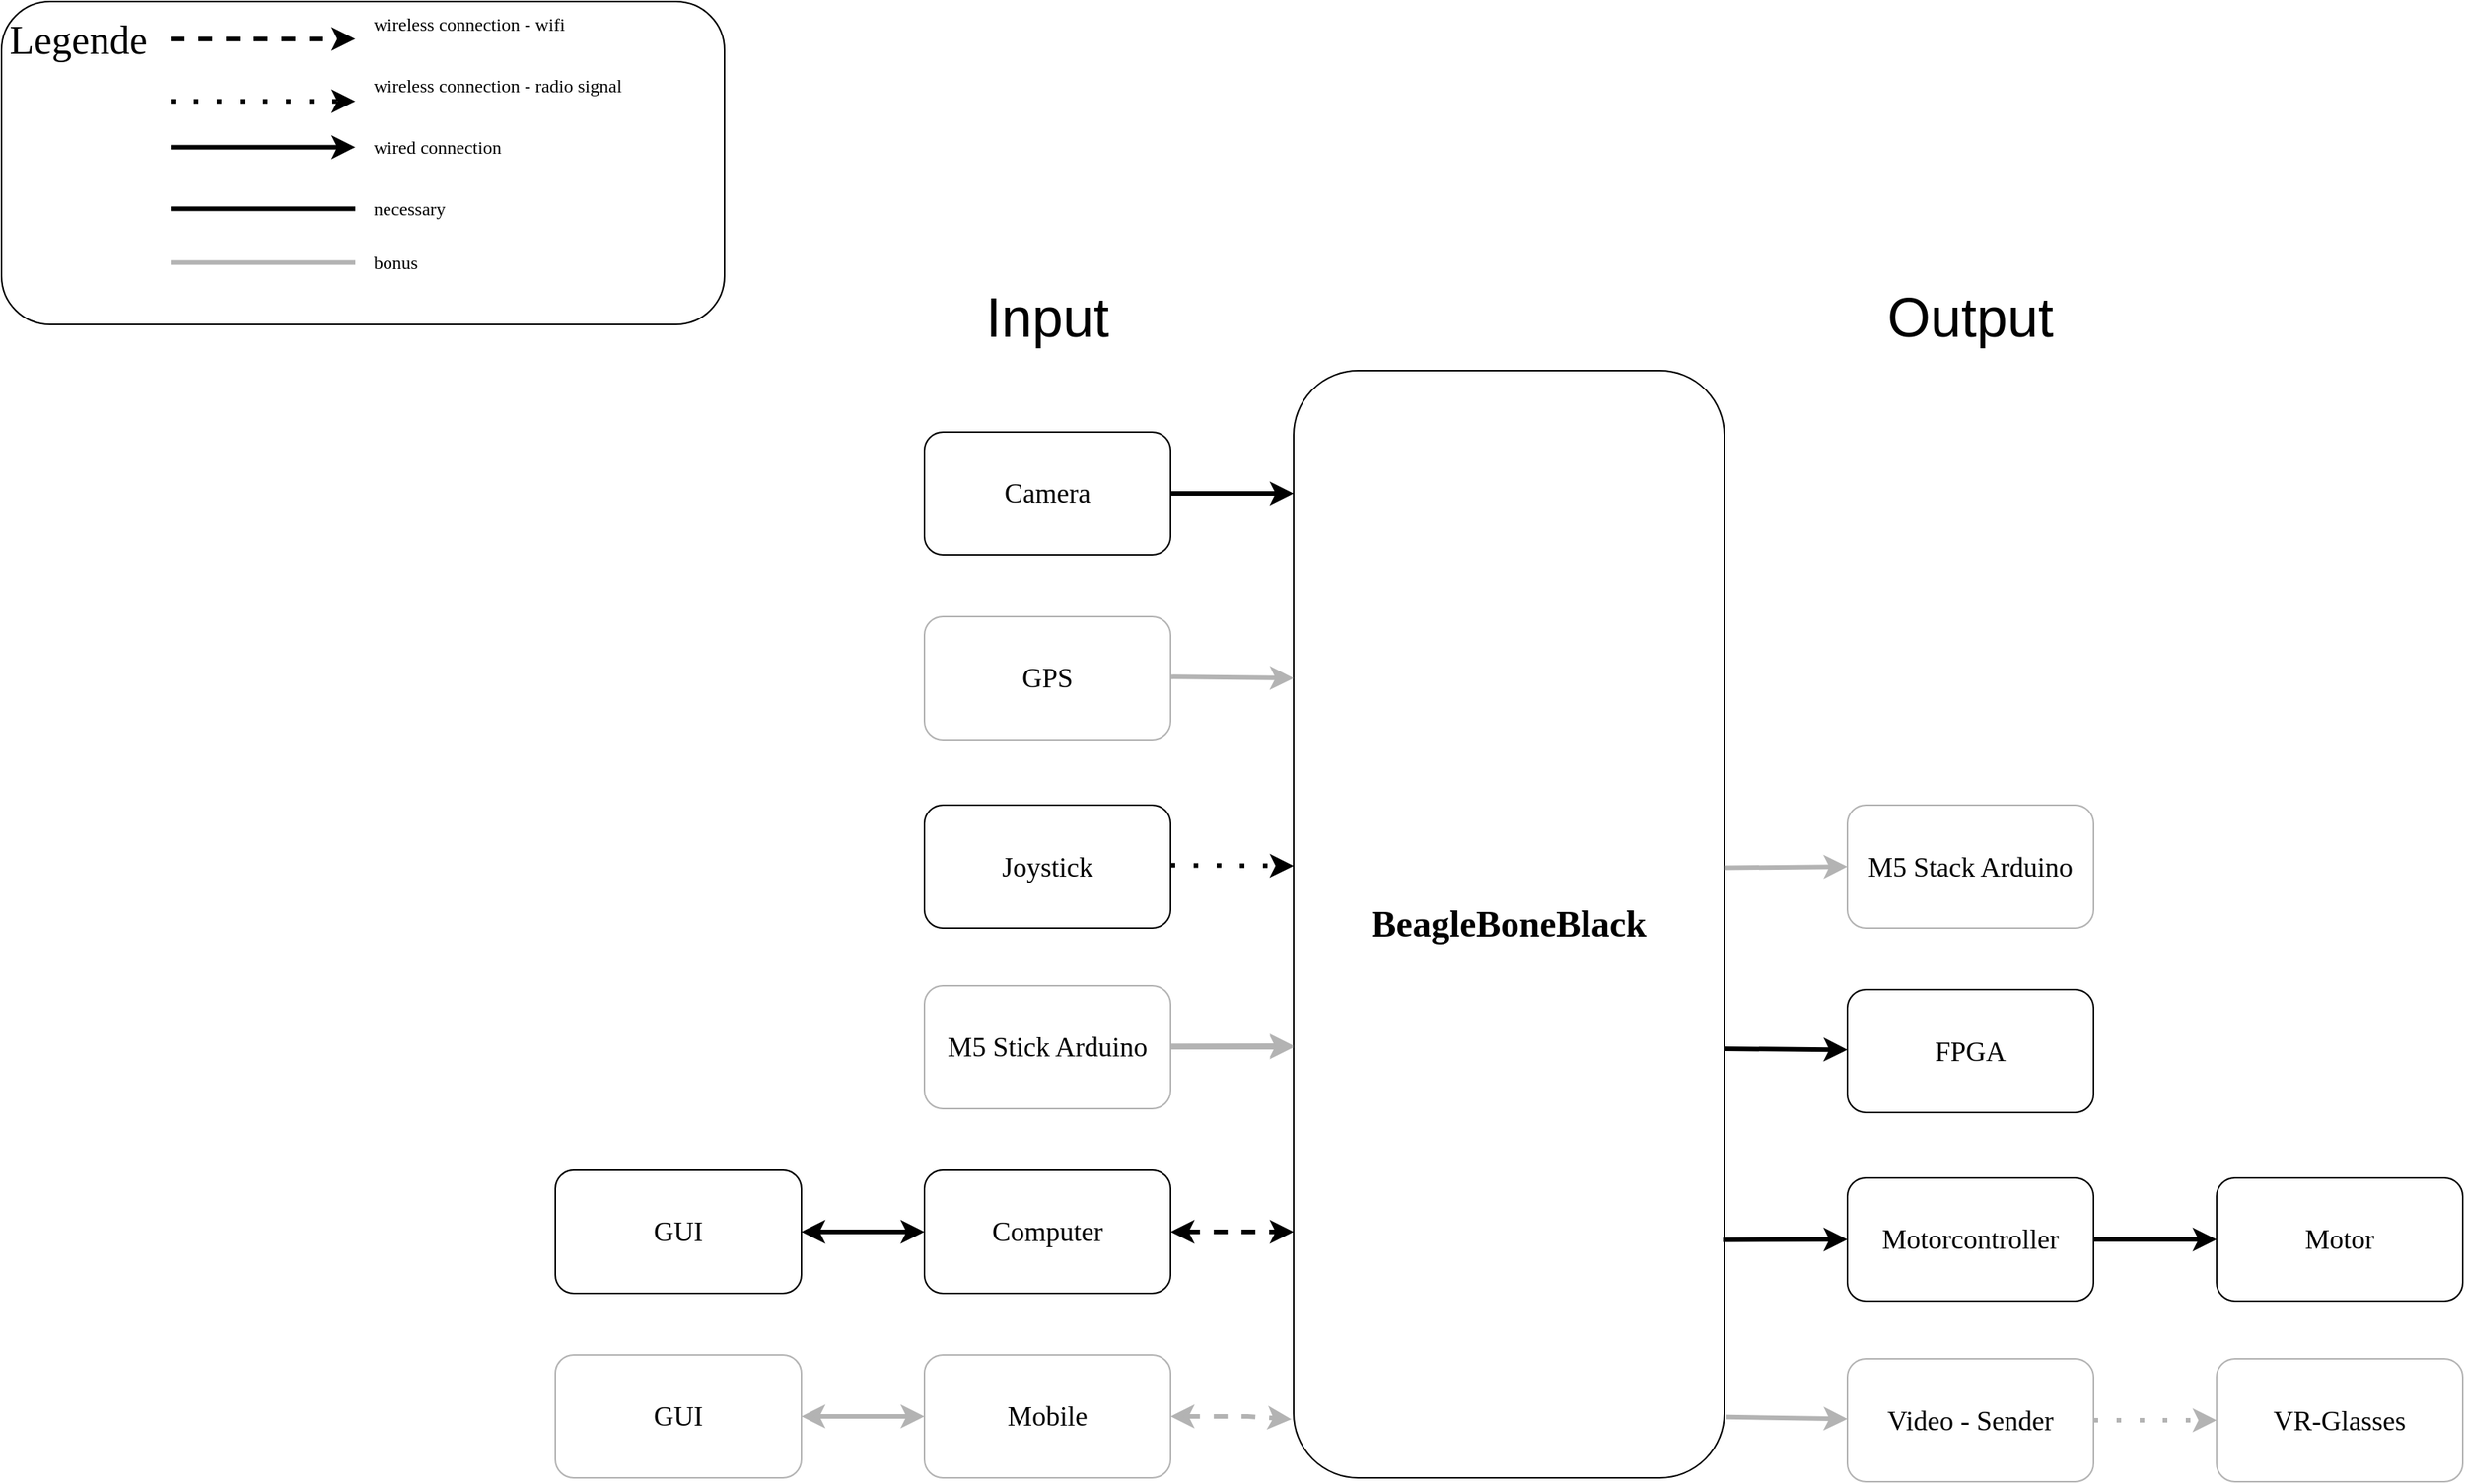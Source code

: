 <mxfile>
    <diagram id="vDkpHy24H6BLEEyWHWST" name="Page-1">
        <mxGraphModel dx="1694" dy="1186" grid="1" gridSize="10" guides="1" tooltips="1" connect="1" arrows="1" fold="1" page="1" pageScale="1" pageWidth="850" pageHeight="1100" math="0" shadow="0">
            <root>
                <mxCell id="0"/>
                <mxCell id="1" parent="0"/>
                <mxCell id="u42_QQyzw5wVbMvCu_jc-66" value="" style="rounded=1;whiteSpace=wrap;html=1;fontFamily=Comic Sans MS;fillColor=none;" parent="1" vertex="1">
                    <mxGeometry x="40" y="40" width="470" height="210" as="geometry"/>
                </mxCell>
                <mxCell id="u42_QQyzw5wVbMvCu_jc-1" value="&lt;font style=&quot;font-size: 18px&quot;&gt;M5 Stack Arduino&lt;/font&gt;" style="rounded=1;whiteSpace=wrap;html=1;fontFamily=Comic Sans MS;strokeColor=#B3B3B3;" parent="1" vertex="1">
                    <mxGeometry x="1240" y="562.5" width="160" height="80" as="geometry"/>
                </mxCell>
                <mxCell id="u42_QQyzw5wVbMvCu_jc-2" value="&lt;font style=&quot;font-size: 18px&quot;&gt;GUI &lt;/font&gt;" style="rounded=1;whiteSpace=wrap;html=1;fontFamily=Comic Sans MS;strokeColor=#B3B3B3;" parent="1" vertex="1">
                    <mxGeometry x="400" y="920" width="160" height="80" as="geometry"/>
                </mxCell>
                <mxCell id="u42_QQyzw5wVbMvCu_jc-4" value="&lt;font style=&quot;font-size: 18px&quot;&gt;Joystick&lt;/font&gt;" style="rounded=1;whiteSpace=wrap;html=1;fontFamily=Comic Sans MS;" parent="1" vertex="1">
                    <mxGeometry x="640" y="562.5" width="160" height="80" as="geometry"/>
                </mxCell>
                <mxCell id="u42_QQyzw5wVbMvCu_jc-5" value="&lt;h1&gt;&lt;font style=&quot;font-size: 24px&quot;&gt;BeagleBoneBlack&lt;/font&gt;&lt;/h1&gt;" style="rounded=1;whiteSpace=wrap;html=1;fontFamily=Comic Sans MS;" parent="1" vertex="1">
                    <mxGeometry x="880" y="280" width="280" height="720" as="geometry"/>
                </mxCell>
                <mxCell id="u42_QQyzw5wVbMvCu_jc-9" value="&lt;font style=&quot;font-size: 18px&quot;&gt;Camera&lt;/font&gt;" style="rounded=1;whiteSpace=wrap;html=1;fontFamily=Comic Sans MS;" parent="1" vertex="1">
                    <mxGeometry x="640" y="320" width="160" height="80" as="geometry"/>
                </mxCell>
                <mxCell id="u42_QQyzw5wVbMvCu_jc-10" value="&lt;font style=&quot;font-size: 18px&quot;&gt;Motorcontroller&lt;/font&gt;" style="rounded=1;whiteSpace=wrap;html=1;fontFamily=Comic Sans MS;" parent="1" vertex="1">
                    <mxGeometry x="1240" y="805" width="160" height="80" as="geometry"/>
                </mxCell>
                <mxCell id="u42_QQyzw5wVbMvCu_jc-11" value="&lt;font style=&quot;font-size: 18px&quot;&gt;FPGA&lt;/font&gt;" style="rounded=1;whiteSpace=wrap;html=1;fontFamily=Comic Sans MS;" parent="1" vertex="1">
                    <mxGeometry x="1240" y="682.5" width="160" height="80" as="geometry"/>
                </mxCell>
                <mxCell id="u42_QQyzw5wVbMvCu_jc-15" value="" style="endArrow=classic;html=1;rounded=0;strokeWidth=3;dashed=1;fontFamily=Comic Sans MS;" parent="1" edge="1">
                    <mxGeometry width="50" height="50" relative="1" as="geometry">
                        <mxPoint x="150" y="64.33" as="sourcePoint"/>
                        <mxPoint x="270" y="64.33" as="targetPoint"/>
                    </mxGeometry>
                </mxCell>
                <mxCell id="u42_QQyzw5wVbMvCu_jc-16" value="wireless connection - wifi" style="text;html=1;align=left;verticalAlign=middle;resizable=0;points=[];autosize=1;strokeColor=none;fillColor=none;fontFamily=Comic Sans MS;" parent="1" vertex="1">
                    <mxGeometry x="280" y="40" width="180" height="30" as="geometry"/>
                </mxCell>
                <mxCell id="u42_QQyzw5wVbMvCu_jc-19" value="" style="endArrow=classic;html=1;rounded=0;strokeWidth=3;fontFamily=Comic Sans MS;" parent="1" edge="1">
                    <mxGeometry width="50" height="50" relative="1" as="geometry">
                        <mxPoint x="150" y="134.71" as="sourcePoint"/>
                        <mxPoint x="270" y="134.71" as="targetPoint"/>
                        <Array as="points">
                            <mxPoint x="210" y="134.71"/>
                        </Array>
                    </mxGeometry>
                </mxCell>
                <mxCell id="u42_QQyzw5wVbMvCu_jc-20" value="wired connection" style="text;html=1;align=left;verticalAlign=middle;resizable=0;points=[];autosize=1;strokeColor=none;fillColor=none;fontFamily=Comic Sans MS;" parent="1" vertex="1">
                    <mxGeometry x="280" y="120" width="130" height="30" as="geometry"/>
                </mxCell>
                <mxCell id="u42_QQyzw5wVbMvCu_jc-21" value="&lt;font style=&quot;font-size: 18px&quot;&gt;GUI&lt;/font&gt;" style="rounded=1;whiteSpace=wrap;html=1;fontFamily=Comic Sans MS;" parent="1" vertex="1">
                    <mxGeometry x="400" y="800" width="160" height="80" as="geometry"/>
                </mxCell>
                <mxCell id="9" value="" style="edgeStyle=none;html=1;fontSize=18;strokeColor=#B3B3B3;strokeWidth=3;" parent="1" source="u42_QQyzw5wVbMvCu_jc-22" edge="1">
                    <mxGeometry relative="1" as="geometry">
                        <mxPoint x="880" y="720" as="targetPoint"/>
                    </mxGeometry>
                </mxCell>
                <mxCell id="u42_QQyzw5wVbMvCu_jc-22" value="&lt;font style=&quot;font-size: 18px&quot;&gt;M5 Stick Arduino &lt;/font&gt;" style="rounded=1;whiteSpace=wrap;html=1;fontFamily=Comic Sans MS;strokeColor=#B3B3B3;" parent="1" vertex="1">
                    <mxGeometry x="640" y="680" width="160" height="80" as="geometry"/>
                </mxCell>
                <mxCell id="u42_QQyzw5wVbMvCu_jc-23" value="&lt;font style=&quot;font-size: 18px&quot;&gt;Video - Sender&lt;/font&gt;" style="rounded=1;whiteSpace=wrap;html=1;fontFamily=Comic Sans MS;strokeColor=#B3B3B3;" parent="1" vertex="1">
                    <mxGeometry x="1240" y="922.5" width="160" height="80" as="geometry"/>
                </mxCell>
                <mxCell id="u42_QQyzw5wVbMvCu_jc-26" value="&lt;font style=&quot;font-size: 18px&quot;&gt;Computer&lt;/font&gt;" style="rounded=1;whiteSpace=wrap;html=1;fontFamily=Comic Sans MS;" parent="1" vertex="1">
                    <mxGeometry x="640" y="800" width="160" height="80" as="geometry"/>
                </mxCell>
                <mxCell id="u42_QQyzw5wVbMvCu_jc-29" value="&lt;font style=&quot;font-size: 18px&quot;&gt;Mobile&lt;/font&gt;" style="rounded=1;whiteSpace=wrap;html=1;fontFamily=Comic Sans MS;strokeColor=#B3B3B3;" parent="1" vertex="1">
                    <mxGeometry x="640" y="920" width="160" height="80" as="geometry"/>
                </mxCell>
                <mxCell id="u42_QQyzw5wVbMvCu_jc-30" value="&lt;font style=&quot;font-size: 18px&quot;&gt;GPS&lt;/font&gt;" style="rounded=1;whiteSpace=wrap;html=1;fontFamily=Comic Sans MS;strokeColor=#B3B3B3;" parent="1" vertex="1">
                    <mxGeometry x="640" y="440" width="160" height="80" as="geometry"/>
                </mxCell>
                <mxCell id="u42_QQyzw5wVbMvCu_jc-31" value="&lt;font style=&quot;font-size: 18px&quot;&gt;Motor&lt;/font&gt;" style="rounded=1;whiteSpace=wrap;html=1;fontFamily=Comic Sans MS;" parent="1" vertex="1">
                    <mxGeometry x="1480" y="805" width="160" height="80" as="geometry"/>
                </mxCell>
                <mxCell id="u42_QQyzw5wVbMvCu_jc-40" value="&lt;font style=&quot;font-size: 18px&quot;&gt;VR-Glasses&lt;/font&gt;" style="rounded=1;whiteSpace=wrap;html=1;fontFamily=Comic Sans MS;strokeColor=#B3B3B3;" parent="1" vertex="1">
                    <mxGeometry x="1480" y="922.5" width="160" height="80" as="geometry"/>
                </mxCell>
                <mxCell id="u42_QQyzw5wVbMvCu_jc-41" value="" style="edgeStyle=orthogonalEdgeStyle;rounded=0;orthogonalLoop=1;jettySize=auto;html=1;strokeWidth=3;entryX=0;entryY=0.5;entryDx=0;entryDy=0;dashed=1;exitX=1;exitY=0.5;exitDx=0;exitDy=0;dashPattern=1 4;fontFamily=Comic Sans MS;strokeColor=#B3B3B3;" parent="1" source="u42_QQyzw5wVbMvCu_jc-23" target="u42_QQyzw5wVbMvCu_jc-40" edge="1">
                    <mxGeometry relative="1" as="geometry">
                        <mxPoint x="810" y="892.5" as="sourcePoint"/>
                        <mxPoint x="900" y="892.5" as="targetPoint"/>
                    </mxGeometry>
                </mxCell>
                <mxCell id="u42_QQyzw5wVbMvCu_jc-42" value="" style="endArrow=classic;html=1;rounded=0;strokeWidth=3;exitX=1;exitY=0.5;exitDx=0;exitDy=0;entryX=0;entryY=0.5;entryDx=0;entryDy=0;fontFamily=Comic Sans MS;" parent="1" source="u42_QQyzw5wVbMvCu_jc-10" target="u42_QQyzw5wVbMvCu_jc-31" edge="1">
                    <mxGeometry width="50" height="50" relative="1" as="geometry">
                        <mxPoint x="560" y="377.5" as="sourcePoint"/>
                        <mxPoint x="680" y="377.5" as="targetPoint"/>
                    </mxGeometry>
                </mxCell>
                <mxCell id="u42_QQyzw5wVbMvCu_jc-44" value="" style="endArrow=classic;html=1;rounded=0;strokeWidth=3;entryX=0;entryY=0.5;entryDx=0;entryDy=0;exitX=0.997;exitY=0.785;exitDx=0;exitDy=0;exitPerimeter=0;fontFamily=Comic Sans MS;" parent="1" source="u42_QQyzw5wVbMvCu_jc-5" target="u42_QQyzw5wVbMvCu_jc-10" edge="1">
                    <mxGeometry width="50" height="50" relative="1" as="geometry">
                        <mxPoint x="1170" y="845.5" as="sourcePoint"/>
                        <mxPoint x="1250" y="732.5" as="targetPoint"/>
                    </mxGeometry>
                </mxCell>
                <mxCell id="u42_QQyzw5wVbMvCu_jc-47" value="" style="endArrow=classic;startArrow=classic;html=1;rounded=0;dashed=1;strokeWidth=3;exitX=1;exitY=0.5;exitDx=0;exitDy=0;fontFamily=Comic Sans MS;" parent="1" source="u42_QQyzw5wVbMvCu_jc-26" edge="1">
                    <mxGeometry width="50" height="50" relative="1" as="geometry">
                        <mxPoint x="1030" y="590" as="sourcePoint"/>
                        <mxPoint x="880" y="840" as="targetPoint"/>
                        <Array as="points">
                            <mxPoint x="870" y="840"/>
                        </Array>
                    </mxGeometry>
                </mxCell>
                <mxCell id="u42_QQyzw5wVbMvCu_jc-49" value="" style="endArrow=classic;startArrow=classic;html=1;rounded=0;dashed=1;strokeWidth=3;exitX=1;exitY=0.5;exitDx=0;exitDy=0;entryX=-0.005;entryY=0.947;entryDx=0;entryDy=0;entryPerimeter=0;fontFamily=Comic Sans MS;strokeColor=#B3B3B3;" parent="1" source="u42_QQyzw5wVbMvCu_jc-29" target="u42_QQyzw5wVbMvCu_jc-5" edge="1">
                    <mxGeometry width="50" height="50" relative="1" as="geometry">
                        <mxPoint x="810" y="850" as="sourcePoint"/>
                        <mxPoint x="900" y="850" as="targetPoint"/>
                        <Array as="points">
                            <mxPoint x="850" y="960"/>
                        </Array>
                    </mxGeometry>
                </mxCell>
                <mxCell id="u42_QQyzw5wVbMvCu_jc-50" value="" style="endArrow=classic;html=1;rounded=0;strokeWidth=3;entryX=0;entryY=0.5;entryDx=0;entryDy=0;fontFamily=Comic Sans MS;" parent="1" edge="1">
                    <mxGeometry width="50" height="50" relative="1" as="geometry">
                        <mxPoint x="1160" y="721" as="sourcePoint"/>
                        <mxPoint x="1240" y="721.67" as="targetPoint"/>
                    </mxGeometry>
                </mxCell>
                <mxCell id="u42_QQyzw5wVbMvCu_jc-51" value="" style="endArrow=classic;html=1;rounded=0;strokeWidth=3;entryX=0;entryY=0.5;entryDx=0;entryDy=0;exitX=1;exitY=0.449;exitDx=0;exitDy=0;exitPerimeter=0;fontFamily=Comic Sans MS;strokeColor=#B3B3B3;" parent="1" source="u42_QQyzw5wVbMvCu_jc-5" target="u42_QQyzw5wVbMvCu_jc-1" edge="1">
                    <mxGeometry width="50" height="50" relative="1" as="geometry">
                        <mxPoint x="1160" y="600" as="sourcePoint"/>
                        <mxPoint x="1250" y="731.67" as="targetPoint"/>
                    </mxGeometry>
                </mxCell>
                <mxCell id="u42_QQyzw5wVbMvCu_jc-52" value="" style="endArrow=classic;html=1;rounded=0;strokeWidth=3;entryX=0;entryY=0.5;entryDx=0;entryDy=0;exitX=1.005;exitY=0.945;exitDx=0;exitDy=0;exitPerimeter=0;fontFamily=Comic Sans MS;strokeColor=#B3B3B3;" parent="1" source="u42_QQyzw5wVbMvCu_jc-5" edge="1">
                    <mxGeometry width="50" height="50" relative="1" as="geometry">
                        <mxPoint x="1170" y="962.17" as="sourcePoint"/>
                        <mxPoint x="1240" y="961.67" as="targetPoint"/>
                    </mxGeometry>
                </mxCell>
                <mxCell id="u42_QQyzw5wVbMvCu_jc-53" value="" style="endArrow=classic;html=1;rounded=0;strokeWidth=3;fontFamily=Comic Sans MS;" parent="1" edge="1">
                    <mxGeometry width="50" height="50" relative="1" as="geometry">
                        <mxPoint x="800" y="360" as="sourcePoint"/>
                        <mxPoint x="880" y="360" as="targetPoint"/>
                    </mxGeometry>
                </mxCell>
                <mxCell id="u42_QQyzw5wVbMvCu_jc-54" value="" style="endArrow=classic;html=1;rounded=0;strokeWidth=3;fontFamily=Comic Sans MS;strokeColor=#B3B3B3;" parent="1" edge="1">
                    <mxGeometry width="50" height="50" relative="1" as="geometry">
                        <mxPoint x="800" y="479.17" as="sourcePoint"/>
                        <mxPoint x="880" y="480" as="targetPoint"/>
                    </mxGeometry>
                </mxCell>
                <mxCell id="u42_QQyzw5wVbMvCu_jc-56" value="" style="endArrow=classic;html=1;rounded=0;strokeWidth=3;fontFamily=Comic Sans MS;dashed=1;dashPattern=1 4;" parent="1" edge="1">
                    <mxGeometry width="50" height="50" relative="1" as="geometry">
                        <mxPoint x="800" y="601.67" as="sourcePoint"/>
                        <mxPoint x="880" y="602" as="targetPoint"/>
                    </mxGeometry>
                </mxCell>
                <mxCell id="u42_QQyzw5wVbMvCu_jc-57" value="" style="endArrow=classic;html=1;rounded=0;strokeWidth=3;fontFamily=Comic Sans MS;strokeColor=#B3B3B3;" parent="1" edge="1">
                    <mxGeometry width="50" height="50" relative="1" as="geometry">
                        <mxPoint x="800" y="719.17" as="sourcePoint"/>
                        <mxPoint x="880" y="719" as="targetPoint"/>
                    </mxGeometry>
                </mxCell>
                <mxCell id="u42_QQyzw5wVbMvCu_jc-58" value="" style="endArrow=classic;html=1;rounded=0;strokeWidth=3;dashed=1;dashPattern=1 4;fontFamily=Comic Sans MS;" parent="1" edge="1">
                    <mxGeometry width="50" height="50" relative="1" as="geometry">
                        <mxPoint x="150" y="104.83" as="sourcePoint"/>
                        <mxPoint x="270" y="104.83" as="targetPoint"/>
                        <Array as="points">
                            <mxPoint x="210" y="104.83"/>
                        </Array>
                    </mxGeometry>
                </mxCell>
                <mxCell id="u42_QQyzw5wVbMvCu_jc-61" value="" style="endArrow=classic;startArrow=classic;html=1;rounded=0;strokeWidth=3;entryX=0;entryY=0.5;entryDx=0;entryDy=0;exitX=1;exitY=0.5;exitDx=0;exitDy=0;fontFamily=Comic Sans MS;" parent="1" source="u42_QQyzw5wVbMvCu_jc-21" target="u42_QQyzw5wVbMvCu_jc-26" edge="1">
                    <mxGeometry width="50" height="50" relative="1" as="geometry">
                        <mxPoint x="780" y="630" as="sourcePoint"/>
                        <mxPoint x="830" y="580" as="targetPoint"/>
                    </mxGeometry>
                </mxCell>
                <mxCell id="u42_QQyzw5wVbMvCu_jc-62" value="" style="endArrow=classic;startArrow=classic;html=1;rounded=0;strokeWidth=3;entryX=0;entryY=0.5;entryDx=0;entryDy=0;exitX=1;exitY=0.5;exitDx=0;exitDy=0;fontFamily=Comic Sans MS;strokeColor=#B3B3B3;" parent="1" source="u42_QQyzw5wVbMvCu_jc-2" target="u42_QQyzw5wVbMvCu_jc-29" edge="1">
                    <mxGeometry width="50" height="50" relative="1" as="geometry">
                        <mxPoint x="570" y="850" as="sourcePoint"/>
                        <mxPoint x="650" y="850" as="targetPoint"/>
                    </mxGeometry>
                </mxCell>
                <mxCell id="u42_QQyzw5wVbMvCu_jc-67" value="&lt;font style=&quot;font-size: 26px;&quot;&gt;Legende&lt;/font&gt;" style="text;html=1;strokeColor=none;fillColor=none;align=center;verticalAlign=middle;whiteSpace=wrap;rounded=0;fontFamily=Comic Sans MS;" parent="1" vertex="1">
                    <mxGeometry x="60" y="50" width="60" height="30" as="geometry"/>
                </mxCell>
                <mxCell id="2" value="" style="endArrow=none;html=1;fontSize=18;strokeWidth=3;" parent="1" edge="1">
                    <mxGeometry width="50" height="50" relative="1" as="geometry">
                        <mxPoint x="270" y="174.76" as="sourcePoint"/>
                        <mxPoint x="150" y="174.76" as="targetPoint"/>
                    </mxGeometry>
                </mxCell>
                <mxCell id="4" value="necessary" style="text;html=1;align=left;verticalAlign=middle;resizable=0;points=[];autosize=1;strokeColor=none;fillColor=none;fontFamily=Comic Sans MS;" parent="1" vertex="1">
                    <mxGeometry x="280" y="165" width="60" height="20" as="geometry"/>
                </mxCell>
                <mxCell id="5" value="&lt;span style=&quot;text-align: center&quot;&gt;wireless connection -&lt;/span&gt;&lt;span class=&quot;Y2IQFc&quot; lang=&quot;en&quot; style=&quot;text-align: center&quot;&gt;&amp;nbsp;radio signal&lt;/span&gt;&lt;span style=&quot;text-align: center&quot;&gt;&amp;nbsp; &amp;nbsp; &amp;nbsp; &amp;nbsp;&amp;nbsp;&lt;/span&gt;" style="text;html=1;align=left;verticalAlign=middle;resizable=0;points=[];autosize=1;strokeColor=none;fillColor=none;fontFamily=Comic Sans MS;" parent="1" vertex="1">
                    <mxGeometry x="280" y="85" width="200" height="20" as="geometry"/>
                </mxCell>
                <mxCell id="6" value="bonus" style="text;html=1;align=left;verticalAlign=middle;resizable=0;points=[];autosize=1;strokeColor=none;fillColor=none;fontFamily=Comic Sans MS;" parent="1" vertex="1">
                    <mxGeometry x="280" y="200" width="40" height="20" as="geometry"/>
                </mxCell>
                <mxCell id="7" value="" style="endArrow=none;html=1;fontSize=18;strokeWidth=3;strokeColor=#B3B3B3;" parent="1" edge="1">
                    <mxGeometry width="50" height="50" relative="1" as="geometry">
                        <mxPoint x="270" y="209.76" as="sourcePoint"/>
                        <mxPoint x="150" y="209.76" as="targetPoint"/>
                    </mxGeometry>
                </mxCell>
                <mxCell id="10" value="&lt;font style=&quot;font-size: 36px&quot;&gt;Input&lt;/font&gt;" style="text;html=1;strokeColor=none;fillColor=none;align=center;verticalAlign=middle;whiteSpace=wrap;rounded=0;fontSize=18;" parent="1" vertex="1">
                    <mxGeometry x="690" y="230" width="60" height="30" as="geometry"/>
                </mxCell>
                <mxCell id="11" value="&lt;font style=&quot;font-size: 36px&quot;&gt;Output&lt;/font&gt;" style="text;html=1;strokeColor=none;fillColor=none;align=center;verticalAlign=middle;whiteSpace=wrap;rounded=0;fontSize=18;" parent="1" vertex="1">
                    <mxGeometry x="1290" y="230" width="60" height="30" as="geometry"/>
                </mxCell>
            </root>
        </mxGraphModel>
    </diagram>
</mxfile>